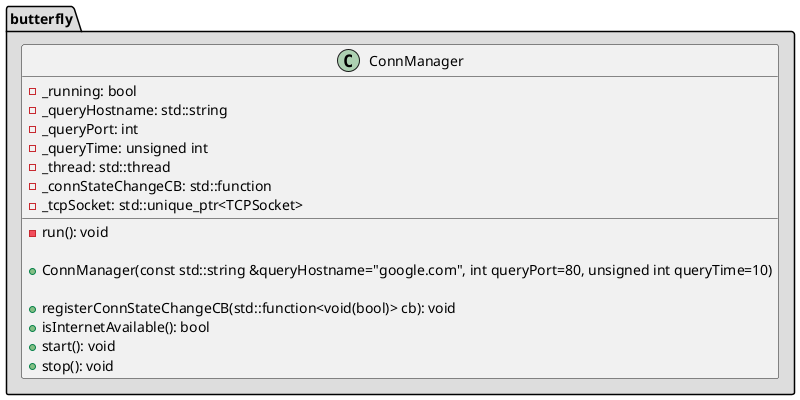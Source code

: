 @startuml

package butterfly #DDDDDD
{

class ConnManager
{
    - _running: bool
    - _queryHostname: std::string
    - _queryPort: int
    - _queryTime: unsigned int
    - _thread: std::thread
    - _connStateChangeCB: std::function
    - _tcpSocket: std::unique_ptr<TCPSocket>

    - run(): void

    + ConnManager(const std::string &queryHostname="google.com", int queryPort=80, unsigned int queryTime=10)

    + registerConnStateChangeCB(std::function<void(bool)> cb): void
    + isInternetAvailable(): bool
    + start(): void
    + stop(): void
}

}
@enduml